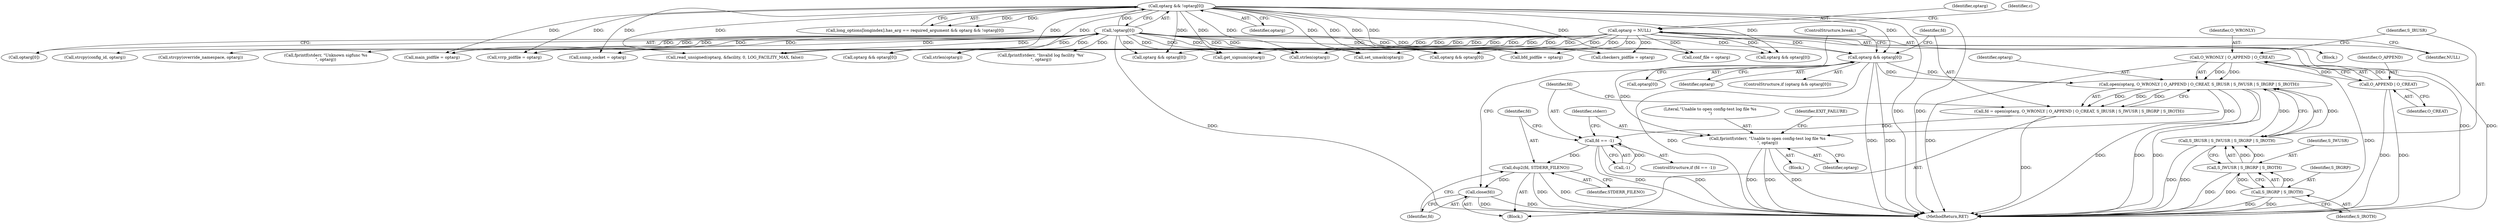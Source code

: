 digraph "0_keepalived_04f2d32871bb3b11d7dc024039952f2fe2750306@API" {
"1000419" [label="(Call,open(optarg, O_WRONLY | O_APPEND | O_CREAT, S_IRUSR | S_IWUSR | S_IRGRP | S_IROTH))"];
"1000410" [label="(Call,optarg && optarg[0])"];
"1000180" [label="(Call,optarg && !optarg[0])"];
"1000182" [label="(Call,!optarg[0])"];
"1000190" [label="(Call,optarg = NULL)"];
"1000421" [label="(Call,O_WRONLY | O_APPEND | O_CREAT)"];
"1000423" [label="(Call,O_APPEND | O_CREAT)"];
"1000426" [label="(Call,S_IRUSR | S_IWUSR | S_IRGRP | S_IROTH)"];
"1000428" [label="(Call,S_IWUSR | S_IRGRP | S_IROTH)"];
"1000430" [label="(Call,S_IRGRP | S_IROTH)"];
"1000417" [label="(Call,fd = open(optarg, O_WRONLY | O_APPEND | O_CREAT, S_IRUSR | S_IWUSR | S_IRGRP | S_IROTH))"];
"1000434" [label="(Call,fd == -1)"];
"1000445" [label="(Call,dup2(fd, STDERR_FILENO))"];
"1000448" [label="(Call,close(fd))"];
"1000439" [label="(Call,fprintf(stderr, \"Unable to open config-test log file %s\n\", optarg))"];
"1000424" [label="(Identifier,O_APPEND)"];
"1000441" [label="(Literal,\"Unable to open config-test log file %s\n\")"];
"1000335" [label="(Call,fprintf(stderr, \"Invalid log facility '%s'\n\", optarg))"];
"1000183" [label="(Call,optarg[0])"];
"1000440" [label="(Identifier,stderr)"];
"1000478" [label="(Call,main_pidfile = optarg)"];
"1000426" [label="(Call,S_IRUSR | S_IWUSR | S_IRGRP | S_IROTH)"];
"1000494" [label="(Call,vrrp_pidfile = optarg)"];
"1000438" [label="(Block,)"];
"1000559" [label="(Call,strcpy(config_id, optarg))"];
"1000436" [label="(Call,-1)"];
"1000447" [label="(Identifier,STDERR_FILENO)"];
"1000509" [label="(Call,snmp_socket = optarg)"];
"1000432" [label="(Identifier,S_IROTH)"];
"1000545" [label="(Call,strcpy(override_namespace, optarg))"];
"1000412" [label="(Call,optarg[0])"];
"1000172" [label="(Call,long_options[longindex].has_arg == required_argument && optarg && !optarg[0])"];
"1000423" [label="(Call,O_APPEND | O_CREAT)"];
"1000419" [label="(Call,open(optarg, O_WRONLY | O_APPEND | O_CREAT, S_IRUSR | S_IWUSR | S_IRGRP | S_IROTH))"];
"1000422" [label="(Identifier,O_WRONLY)"];
"1000418" [label="(Identifier,fd)"];
"1000328" [label="(Call,read_unsigned(optarg, &facility, 0, LOG_FACILITY_MAX, false))"];
"1000518" [label="(Call,optarg && optarg[0])"];
"1000556" [label="(Call,strlen(optarg))"];
"1000431" [label="(Identifier,S_IRGRP)"];
"1000420" [label="(Identifier,optarg)"];
"1000606" [label="(Call,optarg && optarg[0])"];
"1000180" [label="(Call,optarg && !optarg[0])"];
"1000435" [label="(Identifier,fd)"];
"1000427" [label="(Identifier,S_IRUSR)"];
"1000566" [label="(Call,get_signum(optarg))"];
"1000434" [label="(Call,fd == -1)"];
"1000448" [label="(Call,close(fd))"];
"1000450" [label="(ControlStructure,break;)"];
"1000411" [label="(Identifier,optarg)"];
"1000574" [label="(Call,fprintf(stderr, \"Unknown sigfunc %s\n\", optarg))"];
"1000186" [label="(Block,)"];
"1000446" [label="(Identifier,fd)"];
"1000433" [label="(ControlStructure,if (fd == -1))"];
"1000442" [label="(Identifier,optarg)"];
"1000542" [label="(Call,strlen(optarg))"];
"1000410" [label="(Call,optarg && optarg[0])"];
"1000384" [label="(Call,set_umask(optarg))"];
"1000181" [label="(Identifier,optarg)"];
"1000354" [label="(Call,optarg && optarg[0])"];
"1000499" [label="(Call,bfd_pidfile = optarg)"];
"1000429" [label="(Identifier,S_IWUSR)"];
"1000430" [label="(Call,S_IRGRP | S_IROTH)"];
"1000417" [label="(Call,fd = open(optarg, O_WRONLY | O_APPEND | O_CREAT, S_IRUSR | S_IWUSR | S_IRGRP | S_IROTH))"];
"1000421" [label="(Call,O_WRONLY | O_APPEND | O_CREAT)"];
"1000192" [label="(Identifier,NULL)"];
"1000191" [label="(Identifier,optarg)"];
"1000415" [label="(Block,)"];
"1000190" [label="(Call,optarg = NULL)"];
"1000428" [label="(Call,S_IWUSR | S_IRGRP | S_IROTH)"];
"1000444" [label="(Identifier,EXIT_FAILURE)"];
"1000425" [label="(Identifier,O_CREAT)"];
"1000483" [label="(Call,checkers_pidfile = optarg)"];
"1000449" [label="(Identifier,fd)"];
"1000445" [label="(Call,dup2(fd, STDERR_FILENO))"];
"1000452" [label="(Call,conf_file = optarg)"];
"1000182" [label="(Call,!optarg[0])"];
"1000409" [label="(ControlStructure,if (optarg && optarg[0]))"];
"1000651" [label="(Call,optarg && optarg[0])"];
"1000194" [label="(Identifier,c)"];
"1000745" [label="(MethodReturn,RET)"];
"1000439" [label="(Call,fprintf(stderr, \"Unable to open config-test log file %s\n\", optarg))"];
"1000419" -> "1000417"  [label="AST: "];
"1000419" -> "1000426"  [label="CFG: "];
"1000420" -> "1000419"  [label="AST: "];
"1000421" -> "1000419"  [label="AST: "];
"1000426" -> "1000419"  [label="AST: "];
"1000417" -> "1000419"  [label="CFG: "];
"1000419" -> "1000745"  [label="DDG: "];
"1000419" -> "1000745"  [label="DDG: "];
"1000419" -> "1000745"  [label="DDG: "];
"1000419" -> "1000417"  [label="DDG: "];
"1000419" -> "1000417"  [label="DDG: "];
"1000419" -> "1000417"  [label="DDG: "];
"1000410" -> "1000419"  [label="DDG: "];
"1000410" -> "1000419"  [label="DDG: "];
"1000421" -> "1000419"  [label="DDG: "];
"1000421" -> "1000419"  [label="DDG: "];
"1000426" -> "1000419"  [label="DDG: "];
"1000426" -> "1000419"  [label="DDG: "];
"1000419" -> "1000439"  [label="DDG: "];
"1000410" -> "1000409"  [label="AST: "];
"1000410" -> "1000411"  [label="CFG: "];
"1000410" -> "1000412"  [label="CFG: "];
"1000411" -> "1000410"  [label="AST: "];
"1000412" -> "1000410"  [label="AST: "];
"1000418" -> "1000410"  [label="CFG: "];
"1000450" -> "1000410"  [label="CFG: "];
"1000410" -> "1000745"  [label="DDG: "];
"1000410" -> "1000745"  [label="DDG: "];
"1000410" -> "1000745"  [label="DDG: "];
"1000180" -> "1000410"  [label="DDG: "];
"1000190" -> "1000410"  [label="DDG: "];
"1000182" -> "1000410"  [label="DDG: "];
"1000410" -> "1000439"  [label="DDG: "];
"1000180" -> "1000172"  [label="AST: "];
"1000180" -> "1000181"  [label="CFG: "];
"1000180" -> "1000182"  [label="CFG: "];
"1000181" -> "1000180"  [label="AST: "];
"1000182" -> "1000180"  [label="AST: "];
"1000172" -> "1000180"  [label="CFG: "];
"1000180" -> "1000745"  [label="DDG: "];
"1000180" -> "1000745"  [label="DDG: "];
"1000180" -> "1000172"  [label="DDG: "];
"1000180" -> "1000172"  [label="DDG: "];
"1000182" -> "1000180"  [label="DDG: "];
"1000180" -> "1000328"  [label="DDG: "];
"1000180" -> "1000354"  [label="DDG: "];
"1000180" -> "1000384"  [label="DDG: "];
"1000180" -> "1000452"  [label="DDG: "];
"1000180" -> "1000478"  [label="DDG: "];
"1000180" -> "1000483"  [label="DDG: "];
"1000180" -> "1000494"  [label="DDG: "];
"1000180" -> "1000499"  [label="DDG: "];
"1000180" -> "1000509"  [label="DDG: "];
"1000180" -> "1000518"  [label="DDG: "];
"1000180" -> "1000542"  [label="DDG: "];
"1000180" -> "1000556"  [label="DDG: "];
"1000180" -> "1000566"  [label="DDG: "];
"1000180" -> "1000606"  [label="DDG: "];
"1000180" -> "1000651"  [label="DDG: "];
"1000182" -> "1000183"  [label="CFG: "];
"1000183" -> "1000182"  [label="AST: "];
"1000182" -> "1000745"  [label="DDG: "];
"1000182" -> "1000328"  [label="DDG: "];
"1000182" -> "1000335"  [label="DDG: "];
"1000182" -> "1000354"  [label="DDG: "];
"1000182" -> "1000384"  [label="DDG: "];
"1000182" -> "1000452"  [label="DDG: "];
"1000182" -> "1000478"  [label="DDG: "];
"1000182" -> "1000483"  [label="DDG: "];
"1000182" -> "1000494"  [label="DDG: "];
"1000182" -> "1000499"  [label="DDG: "];
"1000182" -> "1000509"  [label="DDG: "];
"1000182" -> "1000518"  [label="DDG: "];
"1000182" -> "1000542"  [label="DDG: "];
"1000182" -> "1000545"  [label="DDG: "];
"1000182" -> "1000556"  [label="DDG: "];
"1000182" -> "1000559"  [label="DDG: "];
"1000182" -> "1000566"  [label="DDG: "];
"1000182" -> "1000574"  [label="DDG: "];
"1000182" -> "1000606"  [label="DDG: "];
"1000182" -> "1000651"  [label="DDG: "];
"1000190" -> "1000186"  [label="AST: "];
"1000190" -> "1000192"  [label="CFG: "];
"1000191" -> "1000190"  [label="AST: "];
"1000192" -> "1000190"  [label="AST: "];
"1000194" -> "1000190"  [label="CFG: "];
"1000190" -> "1000745"  [label="DDG: "];
"1000190" -> "1000745"  [label="DDG: "];
"1000190" -> "1000328"  [label="DDG: "];
"1000190" -> "1000354"  [label="DDG: "];
"1000190" -> "1000384"  [label="DDG: "];
"1000190" -> "1000452"  [label="DDG: "];
"1000190" -> "1000478"  [label="DDG: "];
"1000190" -> "1000483"  [label="DDG: "];
"1000190" -> "1000494"  [label="DDG: "];
"1000190" -> "1000499"  [label="DDG: "];
"1000190" -> "1000509"  [label="DDG: "];
"1000190" -> "1000518"  [label="DDG: "];
"1000190" -> "1000542"  [label="DDG: "];
"1000190" -> "1000556"  [label="DDG: "];
"1000190" -> "1000566"  [label="DDG: "];
"1000190" -> "1000606"  [label="DDG: "];
"1000190" -> "1000651"  [label="DDG: "];
"1000421" -> "1000423"  [label="CFG: "];
"1000422" -> "1000421"  [label="AST: "];
"1000423" -> "1000421"  [label="AST: "];
"1000427" -> "1000421"  [label="CFG: "];
"1000421" -> "1000745"  [label="DDG: "];
"1000421" -> "1000745"  [label="DDG: "];
"1000423" -> "1000421"  [label="DDG: "];
"1000423" -> "1000421"  [label="DDG: "];
"1000423" -> "1000425"  [label="CFG: "];
"1000424" -> "1000423"  [label="AST: "];
"1000425" -> "1000423"  [label="AST: "];
"1000423" -> "1000745"  [label="DDG: "];
"1000423" -> "1000745"  [label="DDG: "];
"1000426" -> "1000428"  [label="CFG: "];
"1000427" -> "1000426"  [label="AST: "];
"1000428" -> "1000426"  [label="AST: "];
"1000426" -> "1000745"  [label="DDG: "];
"1000426" -> "1000745"  [label="DDG: "];
"1000428" -> "1000426"  [label="DDG: "];
"1000428" -> "1000426"  [label="DDG: "];
"1000428" -> "1000430"  [label="CFG: "];
"1000429" -> "1000428"  [label="AST: "];
"1000430" -> "1000428"  [label="AST: "];
"1000428" -> "1000745"  [label="DDG: "];
"1000428" -> "1000745"  [label="DDG: "];
"1000430" -> "1000428"  [label="DDG: "];
"1000430" -> "1000428"  [label="DDG: "];
"1000430" -> "1000432"  [label="CFG: "];
"1000431" -> "1000430"  [label="AST: "];
"1000432" -> "1000430"  [label="AST: "];
"1000430" -> "1000745"  [label="DDG: "];
"1000430" -> "1000745"  [label="DDG: "];
"1000417" -> "1000415"  [label="AST: "];
"1000418" -> "1000417"  [label="AST: "];
"1000435" -> "1000417"  [label="CFG: "];
"1000417" -> "1000745"  [label="DDG: "];
"1000417" -> "1000434"  [label="DDG: "];
"1000434" -> "1000433"  [label="AST: "];
"1000434" -> "1000436"  [label="CFG: "];
"1000435" -> "1000434"  [label="AST: "];
"1000436" -> "1000434"  [label="AST: "];
"1000440" -> "1000434"  [label="CFG: "];
"1000446" -> "1000434"  [label="CFG: "];
"1000434" -> "1000745"  [label="DDG: "];
"1000434" -> "1000745"  [label="DDG: "];
"1000436" -> "1000434"  [label="DDG: "];
"1000434" -> "1000445"  [label="DDG: "];
"1000445" -> "1000415"  [label="AST: "];
"1000445" -> "1000447"  [label="CFG: "];
"1000446" -> "1000445"  [label="AST: "];
"1000447" -> "1000445"  [label="AST: "];
"1000449" -> "1000445"  [label="CFG: "];
"1000445" -> "1000745"  [label="DDG: "];
"1000445" -> "1000745"  [label="DDG: "];
"1000445" -> "1000448"  [label="DDG: "];
"1000448" -> "1000415"  [label="AST: "];
"1000448" -> "1000449"  [label="CFG: "];
"1000449" -> "1000448"  [label="AST: "];
"1000450" -> "1000448"  [label="CFG: "];
"1000448" -> "1000745"  [label="DDG: "];
"1000448" -> "1000745"  [label="DDG: "];
"1000439" -> "1000438"  [label="AST: "];
"1000439" -> "1000442"  [label="CFG: "];
"1000440" -> "1000439"  [label="AST: "];
"1000441" -> "1000439"  [label="AST: "];
"1000442" -> "1000439"  [label="AST: "];
"1000444" -> "1000439"  [label="CFG: "];
"1000439" -> "1000745"  [label="DDG: "];
"1000439" -> "1000745"  [label="DDG: "];
"1000439" -> "1000745"  [label="DDG: "];
}
